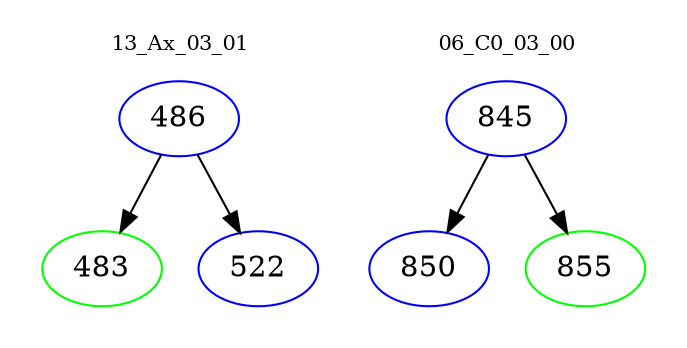 digraph{
subgraph cluster_0 {
color = white
label = "13_Ax_03_01";
fontsize=10;
T0_486 [label="486", color="blue"]
T0_486 -> T0_483 [color="black"]
T0_483 [label="483", color="green"]
T0_486 -> T0_522 [color="black"]
T0_522 [label="522", color="blue"]
}
subgraph cluster_1 {
color = white
label = "06_C0_03_00";
fontsize=10;
T1_845 [label="845", color="blue"]
T1_845 -> T1_850 [color="black"]
T1_850 [label="850", color="blue"]
T1_845 -> T1_855 [color="black"]
T1_855 [label="855", color="green"]
}
}
